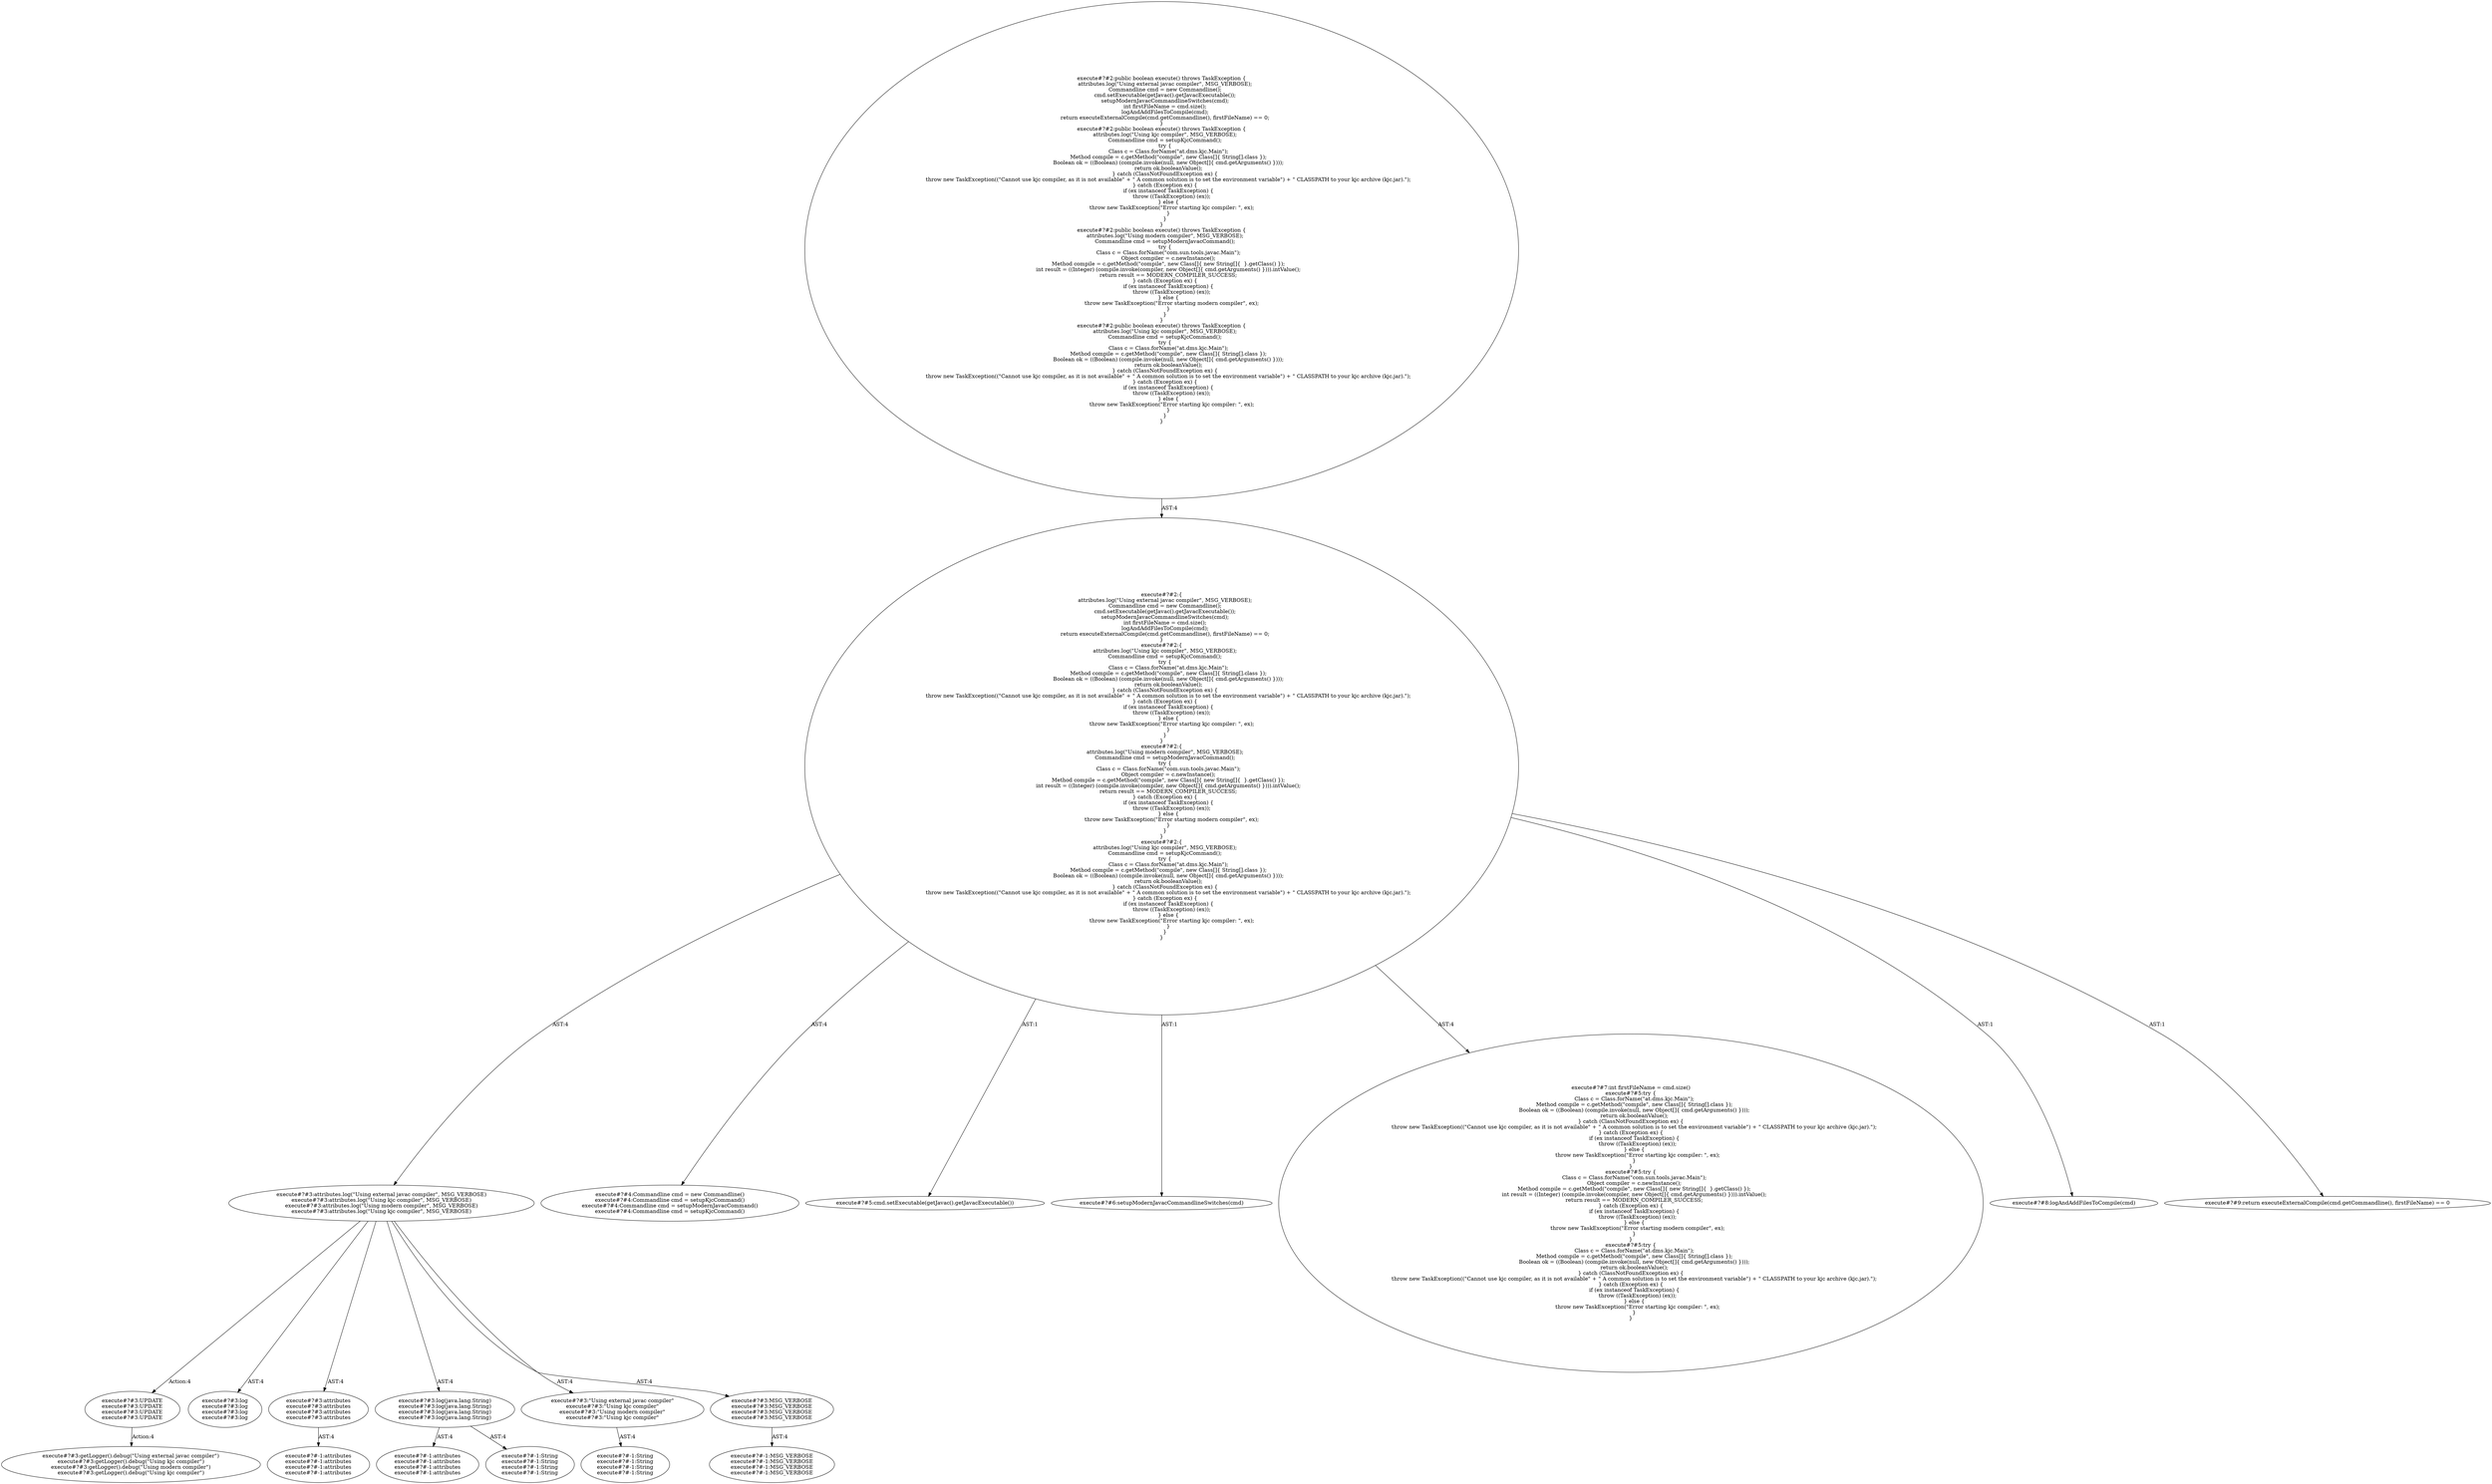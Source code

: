 digraph "Pattern" {
0 [label="execute#?#3:UPDATE
execute#?#3:UPDATE
execute#?#3:UPDATE
execute#?#3:UPDATE" shape=ellipse]
1 [label="execute#?#3:attributes.log(\"Using external javac compiler\", MSG_VERBOSE)
execute#?#3:attributes.log(\"Using kjc compiler\", MSG_VERBOSE)
execute#?#3:attributes.log(\"Using modern compiler\", MSG_VERBOSE)
execute#?#3:attributes.log(\"Using kjc compiler\", MSG_VERBOSE)" shape=ellipse]
2 [label="execute#?#2:\{
    attributes.log(\"Using external javac compiler\", MSG_VERBOSE);
    Commandline cmd = new Commandline();
    cmd.setExecutable(getJavac().getJavacExecutable());
    setupModernJavacCommandlineSwitches(cmd);
    int firstFileName = cmd.size();
    logAndAddFilesToCompile(cmd);
    return executeExternalCompile(cmd.getCommandline(), firstFileName) == 0;
\}
execute#?#2:\{
    attributes.log(\"Using kjc compiler\", MSG_VERBOSE);
    Commandline cmd = setupKjcCommand();
    try \{
        Class c = Class.forName(\"at.dms.kjc.Main\");
        Method compile = c.getMethod(\"compile\", new Class[]\{ String[].class \});
        Boolean ok = ((Boolean) (compile.invoke(null, new Object[]\{ cmd.getArguments() \})));
        return ok.booleanValue();
    \} catch (ClassNotFoundException ex) \{
        throw new TaskException((\"Cannot use kjc compiler, as it is not available\" + \" A common solution is to set the environment variable\") + \" CLASSPATH to your kjc archive (kjc.jar).\");
    \} catch (Exception ex) \{
        if (ex instanceof TaskException) \{
            throw ((TaskException) (ex));
        \} else \{
            throw new TaskException(\"Error starting kjc compiler: \", ex);
        \}
    \}
\}
execute#?#2:\{
    attributes.log(\"Using modern compiler\", MSG_VERBOSE);
    Commandline cmd = setupModernJavacCommand();
    try \{
        Class c = Class.forName(\"com.sun.tools.javac.Main\");
        Object compiler = c.newInstance();
        Method compile = c.getMethod(\"compile\", new Class[]\{ new String[]\{  \}.getClass() \});
        int result = ((Integer) (compile.invoke(compiler, new Object[]\{ cmd.getArguments() \}))).intValue();
        return result == MODERN_COMPILER_SUCCESS;
    \} catch (Exception ex) \{
        if (ex instanceof TaskException) \{
            throw ((TaskException) (ex));
        \} else \{
            throw new TaskException(\"Error starting modern compiler\", ex);
        \}
    \}
\}
execute#?#2:\{
    attributes.log(\"Using kjc compiler\", MSG_VERBOSE);
    Commandline cmd = setupKjcCommand();
    try \{
        Class c = Class.forName(\"at.dms.kjc.Main\");
        Method compile = c.getMethod(\"compile\", new Class[]\{ String[].class \});
        Boolean ok = ((Boolean) (compile.invoke(null, new Object[]\{ cmd.getArguments() \})));
        return ok.booleanValue();
    \} catch (ClassNotFoundException ex) \{
        throw new TaskException((\"Cannot use kjc compiler, as it is not available\" + \" A common solution is to set the environment variable\") + \" CLASSPATH to your kjc archive (kjc.jar).\");
    \} catch (Exception ex) \{
        if (ex instanceof TaskException) \{
            throw ((TaskException) (ex));
        \} else \{
            throw new TaskException(\"Error starting kjc compiler: \", ex);
        \}
    \}
\}" shape=ellipse]
3 [label="execute#?#2:public boolean execute() throws TaskException \{
    attributes.log(\"Using external javac compiler\", MSG_VERBOSE);
    Commandline cmd = new Commandline();
    cmd.setExecutable(getJavac().getJavacExecutable());
    setupModernJavacCommandlineSwitches(cmd);
    int firstFileName = cmd.size();
    logAndAddFilesToCompile(cmd);
    return executeExternalCompile(cmd.getCommandline(), firstFileName) == 0;
\}
execute#?#2:public boolean execute() throws TaskException \{
    attributes.log(\"Using kjc compiler\", MSG_VERBOSE);
    Commandline cmd = setupKjcCommand();
    try \{
        Class c = Class.forName(\"at.dms.kjc.Main\");
        Method compile = c.getMethod(\"compile\", new Class[]\{ String[].class \});
        Boolean ok = ((Boolean) (compile.invoke(null, new Object[]\{ cmd.getArguments() \})));
        return ok.booleanValue();
    \} catch (ClassNotFoundException ex) \{
        throw new TaskException((\"Cannot use kjc compiler, as it is not available\" + \" A common solution is to set the environment variable\") + \" CLASSPATH to your kjc archive (kjc.jar).\");
    \} catch (Exception ex) \{
        if (ex instanceof TaskException) \{
            throw ((TaskException) (ex));
        \} else \{
            throw new TaskException(\"Error starting kjc compiler: \", ex);
        \}
    \}
\}
execute#?#2:public boolean execute() throws TaskException \{
    attributes.log(\"Using modern compiler\", MSG_VERBOSE);
    Commandline cmd = setupModernJavacCommand();
    try \{
        Class c = Class.forName(\"com.sun.tools.javac.Main\");
        Object compiler = c.newInstance();
        Method compile = c.getMethod(\"compile\", new Class[]\{ new String[]\{  \}.getClass() \});
        int result = ((Integer) (compile.invoke(compiler, new Object[]\{ cmd.getArguments() \}))).intValue();
        return result == MODERN_COMPILER_SUCCESS;
    \} catch (Exception ex) \{
        if (ex instanceof TaskException) \{
            throw ((TaskException) (ex));
        \} else \{
            throw new TaskException(\"Error starting modern compiler\", ex);
        \}
    \}
\}
execute#?#2:public boolean execute() throws TaskException \{
    attributes.log(\"Using kjc compiler\", MSG_VERBOSE);
    Commandline cmd = setupKjcCommand();
    try \{
        Class c = Class.forName(\"at.dms.kjc.Main\");
        Method compile = c.getMethod(\"compile\", new Class[]\{ String[].class \});
        Boolean ok = ((Boolean) (compile.invoke(null, new Object[]\{ cmd.getArguments() \})));
        return ok.booleanValue();
    \} catch (ClassNotFoundException ex) \{
        throw new TaskException((\"Cannot use kjc compiler, as it is not available\" + \" A common solution is to set the environment variable\") + \" CLASSPATH to your kjc archive (kjc.jar).\");
    \} catch (Exception ex) \{
        if (ex instanceof TaskException) \{
            throw ((TaskException) (ex));
        \} else \{
            throw new TaskException(\"Error starting kjc compiler: \", ex);
        \}
    \}
\}" shape=ellipse]
4 [label="execute#?#4:Commandline cmd = new Commandline()
execute#?#4:Commandline cmd = setupKjcCommand()
execute#?#4:Commandline cmd = setupModernJavacCommand()
execute#?#4:Commandline cmd = setupKjcCommand()" shape=ellipse]
5 [label="execute#?#5:cmd.setExecutable(getJavac().getJavacExecutable())" shape=ellipse]
6 [label="execute#?#6:setupModernJavacCommandlineSwitches(cmd)" shape=ellipse]
7 [label="execute#?#7:int firstFileName = cmd.size()
execute#?#5:try \{
    Class c = Class.forName(\"at.dms.kjc.Main\");
    Method compile = c.getMethod(\"compile\", new Class[]\{ String[].class \});
    Boolean ok = ((Boolean) (compile.invoke(null, new Object[]\{ cmd.getArguments() \})));
    return ok.booleanValue();
\} catch (ClassNotFoundException ex) \{
    throw new TaskException((\"Cannot use kjc compiler, as it is not available\" + \" A common solution is to set the environment variable\") + \" CLASSPATH to your kjc archive (kjc.jar).\");
\} catch (Exception ex) \{
    if (ex instanceof TaskException) \{
        throw ((TaskException) (ex));
    \} else \{
        throw new TaskException(\"Error starting kjc compiler: \", ex);
    \}
\}
execute#?#5:try \{
    Class c = Class.forName(\"com.sun.tools.javac.Main\");
    Object compiler = c.newInstance();
    Method compile = c.getMethod(\"compile\", new Class[]\{ new String[]\{  \}.getClass() \});
    int result = ((Integer) (compile.invoke(compiler, new Object[]\{ cmd.getArguments() \}))).intValue();
    return result == MODERN_COMPILER_SUCCESS;
\} catch (Exception ex) \{
    if (ex instanceof TaskException) \{
        throw ((TaskException) (ex));
    \} else \{
        throw new TaskException(\"Error starting modern compiler\", ex);
    \}
\}
execute#?#5:try \{
    Class c = Class.forName(\"at.dms.kjc.Main\");
    Method compile = c.getMethod(\"compile\", new Class[]\{ String[].class \});
    Boolean ok = ((Boolean) (compile.invoke(null, new Object[]\{ cmd.getArguments() \})));
    return ok.booleanValue();
\} catch (ClassNotFoundException ex) \{
    throw new TaskException((\"Cannot use kjc compiler, as it is not available\" + \" A common solution is to set the environment variable\") + \" CLASSPATH to your kjc archive (kjc.jar).\");
\} catch (Exception ex) \{
    if (ex instanceof TaskException) \{
        throw ((TaskException) (ex));
    \} else \{
        throw new TaskException(\"Error starting kjc compiler: \", ex);
    \}
\}" shape=ellipse]
8 [label="execute#?#8:logAndAddFilesToCompile(cmd)" shape=ellipse]
9 [label="execute#?#9:return executeExternalCompile(cmd.getCommandline(), firstFileName) == 0" shape=ellipse]
10 [label="execute#?#3:log
execute#?#3:log
execute#?#3:log
execute#?#3:log" shape=ellipse]
11 [label="execute#?#3:attributes
execute#?#3:attributes
execute#?#3:attributes
execute#?#3:attributes" shape=ellipse]
12 [label="execute#?#-1:attributes
execute#?#-1:attributes
execute#?#-1:attributes
execute#?#-1:attributes" shape=ellipse]
13 [label="execute#?#3:log(java.lang.String)
execute#?#3:log(java.lang.String)
execute#?#3:log(java.lang.String)
execute#?#3:log(java.lang.String)" shape=ellipse]
14 [label="execute#?#-1:attributes
execute#?#-1:attributes
execute#?#-1:attributes
execute#?#-1:attributes" shape=ellipse]
15 [label="execute#?#-1:String
execute#?#-1:String
execute#?#-1:String
execute#?#-1:String" shape=ellipse]
16 [label="execute#?#3:\"Using external javac compiler\"
execute#?#3:\"Using kjc compiler\"
execute#?#3:\"Using modern compiler\"
execute#?#3:\"Using kjc compiler\"" shape=ellipse]
17 [label="execute#?#-1:String
execute#?#-1:String
execute#?#-1:String
execute#?#-1:String" shape=ellipse]
18 [label="execute#?#3:MSG_VERBOSE
execute#?#3:MSG_VERBOSE
execute#?#3:MSG_VERBOSE
execute#?#3:MSG_VERBOSE" shape=ellipse]
19 [label="execute#?#-1:MSG_VERBOSE
execute#?#-1:MSG_VERBOSE
execute#?#-1:MSG_VERBOSE
execute#?#-1:MSG_VERBOSE" shape=ellipse]
20 [label="execute#?#3:getLogger().debug(\"Using external javac compiler\")
execute#?#3:getLogger().debug(\"Using kjc compiler\")
execute#?#3:getLogger().debug(\"Using modern compiler\")
execute#?#3:getLogger().debug(\"Using kjc compiler\")" shape=ellipse]
0 -> 20 [label="Action:4"];
1 -> 0 [label="Action:4"];
1 -> 10 [label="AST:4"];
1 -> 11 [label="AST:4"];
1 -> 13 [label="AST:4"];
1 -> 16 [label="AST:4"];
1 -> 18 [label="AST:4"];
2 -> 1 [label="AST:4"];
2 -> 4 [label="AST:4"];
2 -> 5 [label="AST:1"];
2 -> 6 [label="AST:1"];
2 -> 7 [label="AST:4"];
2 -> 8 [label="AST:1"];
2 -> 9 [label="AST:1"];
3 -> 2 [label="AST:4"];
11 -> 12 [label="AST:4"];
13 -> 14 [label="AST:4"];
13 -> 15 [label="AST:4"];
16 -> 17 [label="AST:4"];
18 -> 19 [label="AST:4"];
}